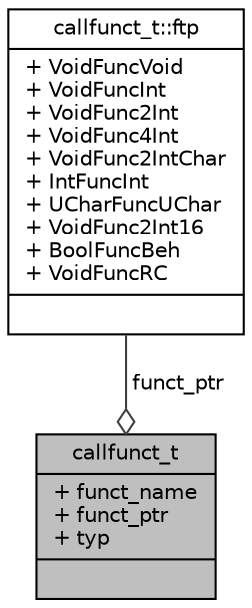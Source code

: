 digraph G
{
  edge [fontname="Helvetica",fontsize="10",labelfontname="Helvetica",labelfontsize="10"];
  node [fontname="Helvetica",fontsize="10",shape=record];
  Node1 [label="{callfunct_t\n|+ funct_name\l+ funct_ptr\l+ typ\l|}",height=0.2,width=0.4,color="black", fillcolor="grey75", style="filled" fontcolor="black"];
  Node2 -> Node1 [color="grey25",fontsize="10",style="solid",label=" funct_ptr" ,arrowhead="odiamond",fontname="Helvetica"];
  Node2 [label="{callfunct_t::ftp\n|+ VoidFuncVoid\l+ VoidFuncInt\l+ VoidFunc2Int\l+ VoidFunc4Int\l+ VoidFunc2IntChar\l+ IntFuncInt\l+ UCharFuncUChar\l+ VoidFunc2Int16\l+ BoolFuncBeh\l+ VoidFuncRC\l|}",height=0.2,width=0.4,color="black", fillcolor="white", style="filled",URL="$unioncallfunct__t_1_1ftp.html"];
}
